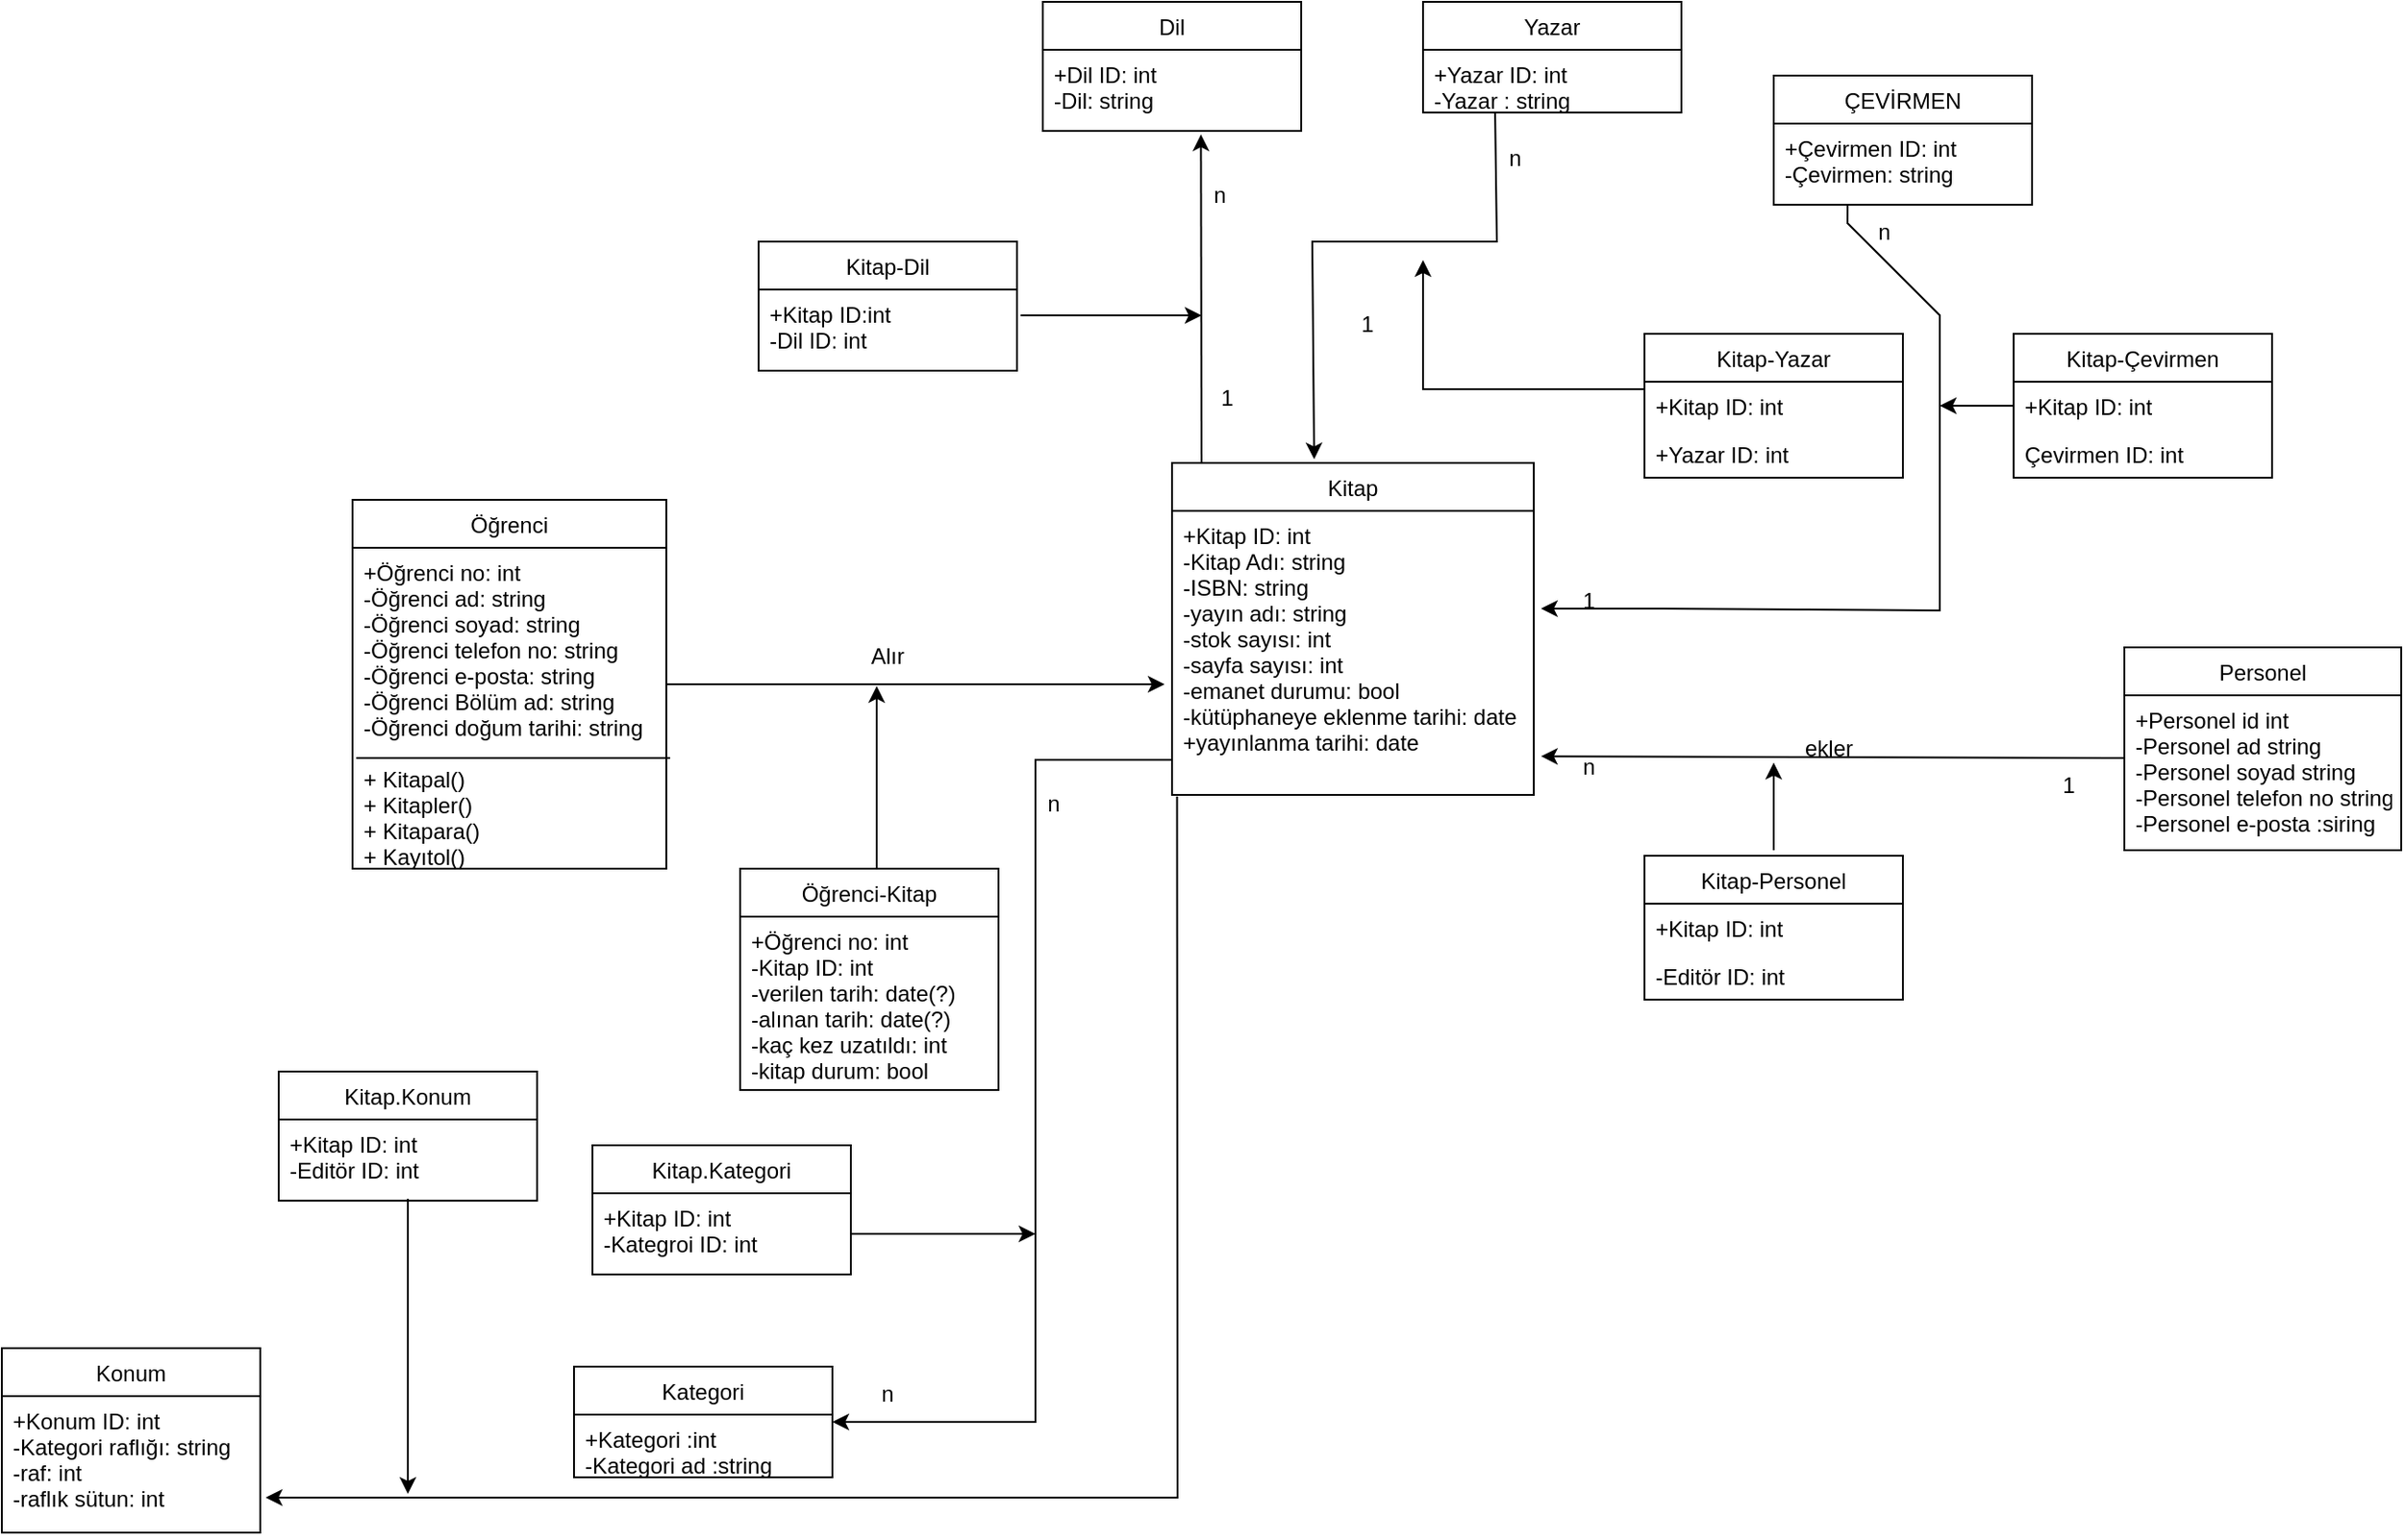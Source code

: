 <mxfile version="17.4.2" type="device"><diagram id="xubTHkNjN11_CM-XlYkg" name="Sayfa -1"><mxGraphModel dx="2205" dy="1071" grid="1" gridSize="10" guides="1" tooltips="1" connect="1" arrows="1" fold="1" page="1" pageScale="1" pageWidth="827" pageHeight="1169" math="0" shadow="0"><root><mxCell id="0"/><mxCell id="1" parent="0"/><mxCell id="hedVmJ03-5W2TZ2SKCZb-1" value="Kitap" style="swimlane;fontStyle=0;childLayout=stackLayout;horizontal=1;startSize=26;fillColor=none;horizontalStack=0;resizeParent=1;resizeParentMax=0;resizeLast=0;collapsible=1;marginBottom=0;" parent="1" vertex="1"><mxGeometry x="344" y="320" width="196" height="180" as="geometry"/></mxCell><mxCell id="hedVmJ03-5W2TZ2SKCZb-2" value="+Kitap ID: int&#10;-Kitap Adı: string&#10;-ISBN: string&#10;-yayın adı: string&#10;-stok sayısı: int&#10;-sayfa sayısı: int&#10;-emanet durumu: bool&#10;-kütüphaneye eklenme tarihi: date&#10;+yayınlanma tarihi: date&#10;" style="text;strokeColor=none;fillColor=none;align=left;verticalAlign=top;spacingLeft=4;spacingRight=4;overflow=hidden;rotatable=0;points=[[0,0.5],[1,0.5]];portConstraint=eastwest;" parent="hedVmJ03-5W2TZ2SKCZb-1" vertex="1"><mxGeometry y="26" width="196" height="154" as="geometry"/></mxCell><mxCell id="hedVmJ03-5W2TZ2SKCZb-5" value="Dil" style="swimlane;fontStyle=0;childLayout=stackLayout;horizontal=1;startSize=26;fillColor=none;horizontalStack=0;resizeParent=1;resizeParentMax=0;resizeLast=0;collapsible=1;marginBottom=0;" parent="1" vertex="1"><mxGeometry x="274" y="70" width="140" height="70" as="geometry"/></mxCell><mxCell id="hedVmJ03-5W2TZ2SKCZb-6" value="+Dil ID: int&#10;-Dil: string" style="text;strokeColor=none;fillColor=none;align=left;verticalAlign=top;spacingLeft=4;spacingRight=4;overflow=hidden;rotatable=0;points=[[0,0.5],[1,0.5]];portConstraint=eastwest;" parent="hedVmJ03-5W2TZ2SKCZb-5" vertex="1"><mxGeometry y="26" width="140" height="44" as="geometry"/></mxCell><mxCell id="hedVmJ03-5W2TZ2SKCZb-9" value="Yazar" style="swimlane;fontStyle=0;childLayout=stackLayout;horizontal=1;startSize=26;fillColor=none;horizontalStack=0;resizeParent=1;resizeParentMax=0;resizeLast=0;collapsible=1;marginBottom=0;" parent="1" vertex="1"><mxGeometry x="480" y="70" width="140" height="60" as="geometry"/></mxCell><mxCell id="hedVmJ03-5W2TZ2SKCZb-10" value="+Yazar ID: int&#10;-Yazar : string" style="text;strokeColor=none;fillColor=none;align=left;verticalAlign=top;spacingLeft=4;spacingRight=4;overflow=hidden;rotatable=0;points=[[0,0.5],[1,0.5]];portConstraint=eastwest;" parent="hedVmJ03-5W2TZ2SKCZb-9" vertex="1"><mxGeometry y="26" width="140" height="34" as="geometry"/></mxCell><mxCell id="hedVmJ03-5W2TZ2SKCZb-13" value="Kitap-Dil" style="swimlane;fontStyle=0;childLayout=stackLayout;horizontal=1;startSize=26;fillColor=none;horizontalStack=0;resizeParent=1;resizeParentMax=0;resizeLast=0;collapsible=1;marginBottom=0;" parent="1" vertex="1"><mxGeometry x="120" y="200" width="140" height="70" as="geometry"/></mxCell><mxCell id="hedVmJ03-5W2TZ2SKCZb-14" value="+Kitap ID:int&#10;-Dil ID: int" style="text;strokeColor=none;fillColor=none;align=left;verticalAlign=top;spacingLeft=4;spacingRight=4;overflow=hidden;rotatable=0;points=[[0,0.5],[1,0.5]];portConstraint=eastwest;" parent="hedVmJ03-5W2TZ2SKCZb-13" vertex="1"><mxGeometry y="26" width="140" height="44" as="geometry"/></mxCell><mxCell id="hedVmJ03-5W2TZ2SKCZb-17" value="Öğrenci-Kitap" style="swimlane;fontStyle=0;childLayout=stackLayout;horizontal=1;startSize=26;fillColor=none;horizontalStack=0;resizeParent=1;resizeParentMax=0;resizeLast=0;collapsible=1;marginBottom=0;" parent="1" vertex="1"><mxGeometry x="110" y="540" width="140" height="120" as="geometry"/></mxCell><mxCell id="hedVmJ03-5W2TZ2SKCZb-18" value="+Öğrenci no: int&#10;-Kitap ID: int&#10;-verilen tarih: date(?)&#10;-alınan tarih: date(?)&#10;-kaç kez uzatıldı: int&#10;-kitap durum: bool" style="text;strokeColor=none;fillColor=none;align=left;verticalAlign=top;spacingLeft=4;spacingRight=4;overflow=hidden;rotatable=0;points=[[0,0.5],[1,0.5]];portConstraint=eastwest;" parent="hedVmJ03-5W2TZ2SKCZb-17" vertex="1"><mxGeometry y="26" width="140" height="94" as="geometry"/></mxCell><mxCell id="hedVmJ03-5W2TZ2SKCZb-21" value="Öğrenci" style="swimlane;fontStyle=0;childLayout=stackLayout;horizontal=1;startSize=26;fillColor=none;horizontalStack=0;resizeParent=1;resizeParentMax=0;resizeLast=0;collapsible=1;marginBottom=0;" parent="1" vertex="1"><mxGeometry x="-100" y="340" width="170" height="200" as="geometry"/></mxCell><mxCell id="hedVmJ03-5W2TZ2SKCZb-22" value="+Öğrenci no: int&#10;-Öğrenci ad: string&#10;-Öğrenci soyad: string&#10;-Öğrenci telefon no: string&#10;-Öğrenci e-posta: string&#10;-Öğrenci Bölüm ad: string&#10;-Öğrenci doğum tarihi: string&#10;&#10;+ Kitapal()&#10;+ Kitapler()&#10;+ Kitapara()&#10;+ Kayıtol()" style="text;strokeColor=none;fillColor=none;align=left;verticalAlign=top;spacingLeft=4;spacingRight=4;overflow=hidden;rotatable=0;points=[[0,0.5],[1,0.5]];portConstraint=eastwest;" parent="hedVmJ03-5W2TZ2SKCZb-21" vertex="1"><mxGeometry y="26" width="170" height="174" as="geometry"/></mxCell><mxCell id="jOgJZyG8mBzFOWB0o2k9-49" value="" style="endArrow=none;html=1;rounded=0;exitX=0.012;exitY=0.655;exitDx=0;exitDy=0;exitPerimeter=0;entryX=1.012;entryY=0.655;entryDx=0;entryDy=0;entryPerimeter=0;" parent="hedVmJ03-5W2TZ2SKCZb-21" source="hedVmJ03-5W2TZ2SKCZb-22" target="hedVmJ03-5W2TZ2SKCZb-22" edge="1"><mxGeometry width="50" height="50" relative="1" as="geometry"><mxPoint x="70" y="190" as="sourcePoint"/><mxPoint x="120" y="140" as="targetPoint"/></mxGeometry></mxCell><mxCell id="hedVmJ03-5W2TZ2SKCZb-25" value="Kategori" style="swimlane;fontStyle=0;childLayout=stackLayout;horizontal=1;startSize=26;fillColor=none;horizontalStack=0;resizeParent=1;resizeParentMax=0;resizeLast=0;collapsible=1;marginBottom=0;" parent="1" vertex="1"><mxGeometry x="20" y="810" width="140" height="60" as="geometry"/></mxCell><mxCell id="hedVmJ03-5W2TZ2SKCZb-27" value="+Kategori :int&#10;-Kategori ad :string" style="text;strokeColor=none;fillColor=none;align=left;verticalAlign=top;spacingLeft=4;spacingRight=4;overflow=hidden;rotatable=0;points=[[0,0.5],[1,0.5]];portConstraint=eastwest;" parent="hedVmJ03-5W2TZ2SKCZb-25" vertex="1"><mxGeometry y="26" width="140" height="34" as="geometry"/></mxCell><mxCell id="hedVmJ03-5W2TZ2SKCZb-29" value="Konum" style="swimlane;fontStyle=0;childLayout=stackLayout;horizontal=1;startSize=26;fillColor=none;horizontalStack=0;resizeParent=1;resizeParentMax=0;resizeLast=0;collapsible=1;marginBottom=0;" parent="1" vertex="1"><mxGeometry x="-290" y="800" width="140" height="100" as="geometry"/></mxCell><mxCell id="hedVmJ03-5W2TZ2SKCZb-31" value="+Konum ID: int&#10;-Kategori raflığı: string&#10;-raf: int&#10;-raflık sütun: int" style="text;strokeColor=none;fillColor=none;align=left;verticalAlign=top;spacingLeft=4;spacingRight=4;overflow=hidden;rotatable=0;points=[[0,0.5],[1,0.5]];portConstraint=eastwest;" parent="hedVmJ03-5W2TZ2SKCZb-29" vertex="1"><mxGeometry y="26" width="140" height="74" as="geometry"/></mxCell><mxCell id="hedVmJ03-5W2TZ2SKCZb-33" value="Kitap.Kategori" style="swimlane;fontStyle=0;childLayout=stackLayout;horizontal=1;startSize=26;fillColor=none;horizontalStack=0;resizeParent=1;resizeParentMax=0;resizeLast=0;collapsible=1;marginBottom=0;" parent="1" vertex="1"><mxGeometry x="30" y="690" width="140" height="70" as="geometry"/></mxCell><mxCell id="hedVmJ03-5W2TZ2SKCZb-34" value="+Kitap ID: int&#10;-Kategroi ID: int" style="text;strokeColor=none;fillColor=none;align=left;verticalAlign=top;spacingLeft=4;spacingRight=4;overflow=hidden;rotatable=0;points=[[0,0.5],[1,0.5]];portConstraint=eastwest;" parent="hedVmJ03-5W2TZ2SKCZb-33" vertex="1"><mxGeometry y="26" width="140" height="44" as="geometry"/></mxCell><mxCell id="hedVmJ03-5W2TZ2SKCZb-37" value="Kitap.Konum" style="swimlane;fontStyle=0;childLayout=stackLayout;horizontal=1;startSize=26;fillColor=none;horizontalStack=0;resizeParent=1;resizeParentMax=0;resizeLast=0;collapsible=1;marginBottom=0;" parent="1" vertex="1"><mxGeometry x="-140" y="650" width="140" height="70" as="geometry"/></mxCell><mxCell id="hedVmJ03-5W2TZ2SKCZb-38" value="+Kitap ID: int&#10;-Editör ID: int" style="text;strokeColor=none;fillColor=none;align=left;verticalAlign=top;spacingLeft=4;spacingRight=4;overflow=hidden;rotatable=0;points=[[0,0.5],[1,0.5]];portConstraint=eastwest;" parent="hedVmJ03-5W2TZ2SKCZb-37" vertex="1"><mxGeometry y="26" width="140" height="44" as="geometry"/></mxCell><mxCell id="hedVmJ03-5W2TZ2SKCZb-49" value="Kitap-Yazar" style="swimlane;fontStyle=0;childLayout=stackLayout;horizontal=1;startSize=26;fillColor=none;horizontalStack=0;resizeParent=1;resizeParentMax=0;resizeLast=0;collapsible=1;marginBottom=0;" parent="1" vertex="1"><mxGeometry x="600" y="250" width="140" height="78" as="geometry"/></mxCell><mxCell id="hedVmJ03-5W2TZ2SKCZb-50" value="+Kitap ID: int" style="text;strokeColor=none;fillColor=none;align=left;verticalAlign=top;spacingLeft=4;spacingRight=4;overflow=hidden;rotatable=0;points=[[0,0.5],[1,0.5]];portConstraint=eastwest;" parent="hedVmJ03-5W2TZ2SKCZb-49" vertex="1"><mxGeometry y="26" width="140" height="26" as="geometry"/></mxCell><mxCell id="hedVmJ03-5W2TZ2SKCZb-52" value="+Yazar ID: int" style="text;strokeColor=none;fillColor=none;align=left;verticalAlign=top;spacingLeft=4;spacingRight=4;overflow=hidden;rotatable=0;points=[[0,0.5],[1,0.5]];portConstraint=eastwest;" parent="hedVmJ03-5W2TZ2SKCZb-49" vertex="1"><mxGeometry y="52" width="140" height="26" as="geometry"/></mxCell><mxCell id="hedVmJ03-5W2TZ2SKCZb-53" value="ÇEVİRMEN" style="swimlane;fontStyle=0;childLayout=stackLayout;horizontal=1;startSize=26;fillColor=none;horizontalStack=0;resizeParent=1;resizeParentMax=0;resizeLast=0;collapsible=1;marginBottom=0;" parent="1" vertex="1"><mxGeometry x="670" y="110" width="140" height="70" as="geometry"/></mxCell><mxCell id="hedVmJ03-5W2TZ2SKCZb-54" value="+Çevirmen ID: int&#10;-Çevirmen: string" style="text;strokeColor=none;fillColor=none;align=left;verticalAlign=top;spacingLeft=4;spacingRight=4;overflow=hidden;rotatable=0;points=[[0,0.5],[1,0.5]];portConstraint=eastwest;" parent="hedVmJ03-5W2TZ2SKCZb-53" vertex="1"><mxGeometry y="26" width="140" height="44" as="geometry"/></mxCell><mxCell id="hedVmJ03-5W2TZ2SKCZb-57" value="Personel" style="swimlane;fontStyle=0;childLayout=stackLayout;horizontal=1;startSize=26;fillColor=none;horizontalStack=0;resizeParent=1;resizeParentMax=0;resizeLast=0;collapsible=1;marginBottom=0;" parent="1" vertex="1"><mxGeometry x="860" y="420" width="150" height="110" as="geometry"/></mxCell><mxCell id="hedVmJ03-5W2TZ2SKCZb-58" value="+Personel id int&#10;-Personel ad string&#10;-Personel soyad string&#10;-Personel telefon no string&#10;-Personel e-posta :siring" style="text;strokeColor=none;fillColor=none;align=left;verticalAlign=top;spacingLeft=4;spacingRight=4;overflow=hidden;rotatable=0;points=[[0,0.5],[1,0.5]];portConstraint=eastwest;" parent="hedVmJ03-5W2TZ2SKCZb-57" vertex="1"><mxGeometry y="26" width="150" height="84" as="geometry"/></mxCell><mxCell id="hedVmJ03-5W2TZ2SKCZb-61" value="Kitap-Çevirmen" style="swimlane;fontStyle=0;childLayout=stackLayout;horizontal=1;startSize=26;fillColor=none;horizontalStack=0;resizeParent=1;resizeParentMax=0;resizeLast=0;collapsible=1;marginBottom=0;" parent="1" vertex="1"><mxGeometry x="800" y="250" width="140" height="78" as="geometry"/></mxCell><mxCell id="hedVmJ03-5W2TZ2SKCZb-62" value="+Kitap ID: int" style="text;strokeColor=none;fillColor=none;align=left;verticalAlign=top;spacingLeft=4;spacingRight=4;overflow=hidden;rotatable=0;points=[[0,0.5],[1,0.5]];portConstraint=eastwest;" parent="hedVmJ03-5W2TZ2SKCZb-61" vertex="1"><mxGeometry y="26" width="140" height="26" as="geometry"/></mxCell><mxCell id="hedVmJ03-5W2TZ2SKCZb-63" value="Çevirmen ID: int" style="text;strokeColor=none;fillColor=none;align=left;verticalAlign=top;spacingLeft=4;spacingRight=4;overflow=hidden;rotatable=0;points=[[0,0.5],[1,0.5]];portConstraint=eastwest;" parent="hedVmJ03-5W2TZ2SKCZb-61" vertex="1"><mxGeometry y="52" width="140" height="26" as="geometry"/></mxCell><mxCell id="hedVmJ03-5W2TZ2SKCZb-69" value="Kitap-Personel" style="swimlane;fontStyle=0;childLayout=stackLayout;horizontal=1;startSize=26;fillColor=none;horizontalStack=0;resizeParent=1;resizeParentMax=0;resizeLast=0;collapsible=1;marginBottom=0;" parent="1" vertex="1"><mxGeometry x="600" y="533" width="140" height="78" as="geometry"/></mxCell><mxCell id="hedVmJ03-5W2TZ2SKCZb-70" value="+Kitap ID: int" style="text;strokeColor=none;fillColor=none;align=left;verticalAlign=top;spacingLeft=4;spacingRight=4;overflow=hidden;rotatable=0;points=[[0,0.5],[1,0.5]];portConstraint=eastwest;" parent="hedVmJ03-5W2TZ2SKCZb-69" vertex="1"><mxGeometry y="26" width="140" height="26" as="geometry"/></mxCell><mxCell id="hedVmJ03-5W2TZ2SKCZb-71" value="-Editör ID: int" style="text;strokeColor=none;fillColor=none;align=left;verticalAlign=top;spacingLeft=4;spacingRight=4;overflow=hidden;rotatable=0;points=[[0,0.5],[1,0.5]];portConstraint=eastwest;" parent="hedVmJ03-5W2TZ2SKCZb-69" vertex="1"><mxGeometry y="52" width="140" height="26" as="geometry"/></mxCell><mxCell id="jOgJZyG8mBzFOWB0o2k9-50" value="" style="endArrow=classic;html=1;rounded=0;" parent="1" edge="1"><mxGeometry width="50" height="50" relative="1" as="geometry"><mxPoint x="70" y="440" as="sourcePoint"/><mxPoint x="340" y="440" as="targetPoint"/></mxGeometry></mxCell><mxCell id="jOgJZyG8mBzFOWB0o2k9-51" value="Alır" style="text;html=1;strokeColor=none;fillColor=none;align=center;verticalAlign=middle;whiteSpace=wrap;rounded=0;" parent="1" vertex="1"><mxGeometry x="160" y="410" width="60" height="30" as="geometry"/></mxCell><mxCell id="jOgJZyG8mBzFOWB0o2k9-55" value="" style="endArrow=classic;html=1;rounded=0;entryX=0.612;entryY=1.042;entryDx=0;entryDy=0;entryPerimeter=0;" parent="1" target="hedVmJ03-5W2TZ2SKCZb-6" edge="1"><mxGeometry width="50" height="50" relative="1" as="geometry"><mxPoint x="360" y="320" as="sourcePoint"/><mxPoint x="380" y="340" as="targetPoint"/></mxGeometry></mxCell><mxCell id="jOgJZyG8mBzFOWB0o2k9-56" value="n" style="text;html=1;strokeColor=none;fillColor=none;align=center;verticalAlign=middle;whiteSpace=wrap;rounded=0;" parent="1" vertex="1"><mxGeometry x="340" y="160" width="60" height="30" as="geometry"/></mxCell><mxCell id="jOgJZyG8mBzFOWB0o2k9-57" value="1" style="text;html=1;strokeColor=none;fillColor=none;align=center;verticalAlign=middle;whiteSpace=wrap;rounded=0;" parent="1" vertex="1"><mxGeometry x="344" y="270" width="60" height="30" as="geometry"/></mxCell><mxCell id="jOgJZyG8mBzFOWB0o2k9-61" value="" style="endArrow=classic;html=1;rounded=0;exitX=1.014;exitY=0.318;exitDx=0;exitDy=0;exitPerimeter=0;" parent="1" source="hedVmJ03-5W2TZ2SKCZb-14" edge="1"><mxGeometry width="50" height="50" relative="1" as="geometry"><mxPoint x="330" y="390" as="sourcePoint"/><mxPoint x="360" y="240" as="targetPoint"/></mxGeometry></mxCell><mxCell id="jOgJZyG8mBzFOWB0o2k9-62" value="" style="endArrow=classic;html=1;rounded=0;entryX=0.393;entryY=-0.011;entryDx=0;entryDy=0;entryPerimeter=0;exitX=0.279;exitY=1;exitDx=0;exitDy=0;exitPerimeter=0;" parent="1" source="hedVmJ03-5W2TZ2SKCZb-10" target="hedVmJ03-5W2TZ2SKCZb-1" edge="1"><mxGeometry width="50" height="50" relative="1" as="geometry"><mxPoint x="330" y="390" as="sourcePoint"/><mxPoint x="380" y="340" as="targetPoint"/><Array as="points"><mxPoint x="520" y="200"/><mxPoint x="420" y="200"/></Array></mxGeometry></mxCell><mxCell id="jOgJZyG8mBzFOWB0o2k9-63" value="n" style="text;html=1;strokeColor=none;fillColor=none;align=center;verticalAlign=middle;whiteSpace=wrap;rounded=0;" parent="1" vertex="1"><mxGeometry x="500" y="140" width="60" height="30" as="geometry"/></mxCell><mxCell id="jOgJZyG8mBzFOWB0o2k9-64" value="1" style="text;html=1;strokeColor=none;fillColor=none;align=center;verticalAlign=middle;whiteSpace=wrap;rounded=0;" parent="1" vertex="1"><mxGeometry x="420" y="230" width="60" height="30" as="geometry"/></mxCell><mxCell id="jOgJZyG8mBzFOWB0o2k9-65" value="" style="endArrow=classic;html=1;rounded=0;" parent="1" edge="1"><mxGeometry width="50" height="50" relative="1" as="geometry"><mxPoint x="600" y="280" as="sourcePoint"/><mxPoint x="480" y="210" as="targetPoint"/><Array as="points"><mxPoint x="480" y="280"/></Array></mxGeometry></mxCell><mxCell id="jOgJZyG8mBzFOWB0o2k9-66" value="" style="endArrow=classic;html=1;rounded=0;exitX=0.286;exitY=1;exitDx=0;exitDy=0;entryX=1.02;entryY=0.344;entryDx=0;entryDy=0;entryPerimeter=0;exitPerimeter=0;" parent="1" source="hedVmJ03-5W2TZ2SKCZb-54" target="hedVmJ03-5W2TZ2SKCZb-2" edge="1"><mxGeometry width="50" height="50" relative="1" as="geometry"><mxPoint x="330" y="390" as="sourcePoint"/><mxPoint x="380" y="340" as="targetPoint"/><Array as="points"><mxPoint x="710" y="190"/><mxPoint x="760" y="240"/><mxPoint x="760" y="300"/><mxPoint x="760" y="400"/><mxPoint x="610" y="399"/></Array></mxGeometry></mxCell><mxCell id="jOgJZyG8mBzFOWB0o2k9-67" value="n" style="text;html=1;strokeColor=none;fillColor=none;align=center;verticalAlign=middle;whiteSpace=wrap;rounded=0;" parent="1" vertex="1"><mxGeometry x="700" y="180" width="60" height="30" as="geometry"/></mxCell><mxCell id="jOgJZyG8mBzFOWB0o2k9-68" value="1" style="text;html=1;strokeColor=none;fillColor=none;align=center;verticalAlign=middle;whiteSpace=wrap;rounded=0;" parent="1" vertex="1"><mxGeometry x="540" y="380" width="60" height="30" as="geometry"/></mxCell><mxCell id="jOgJZyG8mBzFOWB0o2k9-69" value="" style="endArrow=classic;html=1;rounded=0;exitX=0;exitY=0.5;exitDx=0;exitDy=0;" parent="1" source="hedVmJ03-5W2TZ2SKCZb-62" edge="1"><mxGeometry width="50" height="50" relative="1" as="geometry"><mxPoint x="530" y="390" as="sourcePoint"/><mxPoint x="760" y="289" as="targetPoint"/></mxGeometry></mxCell><mxCell id="jOgJZyG8mBzFOWB0o2k9-71" value="" style="endArrow=classic;html=1;rounded=0;exitX=0;exitY=0.405;exitDx=0;exitDy=0;exitPerimeter=0;entryX=1.02;entryY=0.864;entryDx=0;entryDy=0;entryPerimeter=0;" parent="1" source="hedVmJ03-5W2TZ2SKCZb-58" target="hedVmJ03-5W2TZ2SKCZb-2" edge="1"><mxGeometry width="50" height="50" relative="1" as="geometry"><mxPoint x="900" y="390" as="sourcePoint"/><mxPoint x="950" y="340" as="targetPoint"/></mxGeometry></mxCell><mxCell id="jOgJZyG8mBzFOWB0o2k9-72" value="n" style="text;html=1;strokeColor=none;fillColor=none;align=center;verticalAlign=middle;whiteSpace=wrap;rounded=0;" parent="1" vertex="1"><mxGeometry x="540" y="470" width="60" height="30" as="geometry"/></mxCell><mxCell id="jOgJZyG8mBzFOWB0o2k9-77" value="1" style="text;html=1;strokeColor=none;fillColor=none;align=center;verticalAlign=middle;whiteSpace=wrap;rounded=0;" parent="1" vertex="1"><mxGeometry x="800" y="480" width="60" height="30" as="geometry"/></mxCell><mxCell id="jOgJZyG8mBzFOWB0o2k9-78" value="ekler" style="text;html=1;strokeColor=none;fillColor=none;align=center;verticalAlign=middle;whiteSpace=wrap;rounded=0;" parent="1" vertex="1"><mxGeometry x="670" y="460" width="60" height="30" as="geometry"/></mxCell><mxCell id="jOgJZyG8mBzFOWB0o2k9-79" value="" style="endArrow=classic;html=1;rounded=0;entryX=0;entryY=0.75;entryDx=0;entryDy=0;" parent="1" target="jOgJZyG8mBzFOWB0o2k9-78" edge="1"><mxGeometry width="50" height="50" relative="1" as="geometry"><mxPoint x="670" y="530" as="sourcePoint"/><mxPoint x="950" y="340" as="targetPoint"/></mxGeometry></mxCell><mxCell id="jOgJZyG8mBzFOWB0o2k9-84" value="" style="endArrow=classic;html=1;rounded=0;exitX=0.014;exitY=1.006;exitDx=0;exitDy=0;exitPerimeter=0;entryX=1.021;entryY=0.743;entryDx=0;entryDy=0;entryPerimeter=0;" parent="1" source="hedVmJ03-5W2TZ2SKCZb-2" target="hedVmJ03-5W2TZ2SKCZb-31" edge="1"><mxGeometry width="50" height="50" relative="1" as="geometry"><mxPoint x="120" y="690" as="sourcePoint"/><mxPoint x="220" y="880" as="targetPoint"/><Array as="points"><mxPoint x="347" y="881"/></Array></mxGeometry></mxCell><mxCell id="jOgJZyG8mBzFOWB0o2k9-85" value="" style="endArrow=classic;html=1;rounded=0;exitX=-0.002;exitY=0.877;exitDx=0;exitDy=0;exitPerimeter=0;entryX=0;entryY=1;entryDx=0;entryDy=0;" parent="1" source="hedVmJ03-5W2TZ2SKCZb-2" target="jOgJZyG8mBzFOWB0o2k9-87" edge="1"><mxGeometry width="50" height="50" relative="1" as="geometry"><mxPoint x="120" y="690" as="sourcePoint"/><mxPoint x="170" y="640" as="targetPoint"/><Array as="points"><mxPoint x="270" y="481"/><mxPoint x="270" y="840"/></Array></mxGeometry></mxCell><mxCell id="jOgJZyG8mBzFOWB0o2k9-86" value="n" style="text;html=1;strokeColor=none;fillColor=none;align=center;verticalAlign=middle;whiteSpace=wrap;rounded=0;" parent="1" vertex="1"><mxGeometry x="250" y="490" width="60" height="30" as="geometry"/></mxCell><mxCell id="jOgJZyG8mBzFOWB0o2k9-87" value="n" style="text;html=1;strokeColor=none;fillColor=none;align=center;verticalAlign=middle;whiteSpace=wrap;rounded=0;" parent="1" vertex="1"><mxGeometry x="160" y="810" width="60" height="30" as="geometry"/></mxCell><mxCell id="jOgJZyG8mBzFOWB0o2k9-88" value="" style="endArrow=classic;html=1;rounded=0;exitX=1;exitY=0.5;exitDx=0;exitDy=0;" parent="1" source="hedVmJ03-5W2TZ2SKCZb-34" edge="1"><mxGeometry width="50" height="50" relative="1" as="geometry"><mxPoint x="220" y="690" as="sourcePoint"/><mxPoint x="270" y="738" as="targetPoint"/></mxGeometry></mxCell><mxCell id="jOgJZyG8mBzFOWB0o2k9-89" value="" style="endArrow=classic;html=1;rounded=0;entryX=0.4;entryY=1.033;entryDx=0;entryDy=0;entryPerimeter=0;" parent="1" target="jOgJZyG8mBzFOWB0o2k9-51" edge="1"><mxGeometry width="50" height="50" relative="1" as="geometry"><mxPoint x="184" y="540" as="sourcePoint"/><mxPoint x="270" y="510" as="targetPoint"/></mxGeometry></mxCell><mxCell id="jOgJZyG8mBzFOWB0o2k9-90" value="" style="endArrow=classic;html=1;rounded=0;" parent="1" edge="1"><mxGeometry width="50" height="50" relative="1" as="geometry"><mxPoint x="-70" y="719" as="sourcePoint"/><mxPoint x="-70" y="879" as="targetPoint"/></mxGeometry></mxCell></root></mxGraphModel></diagram></mxfile>